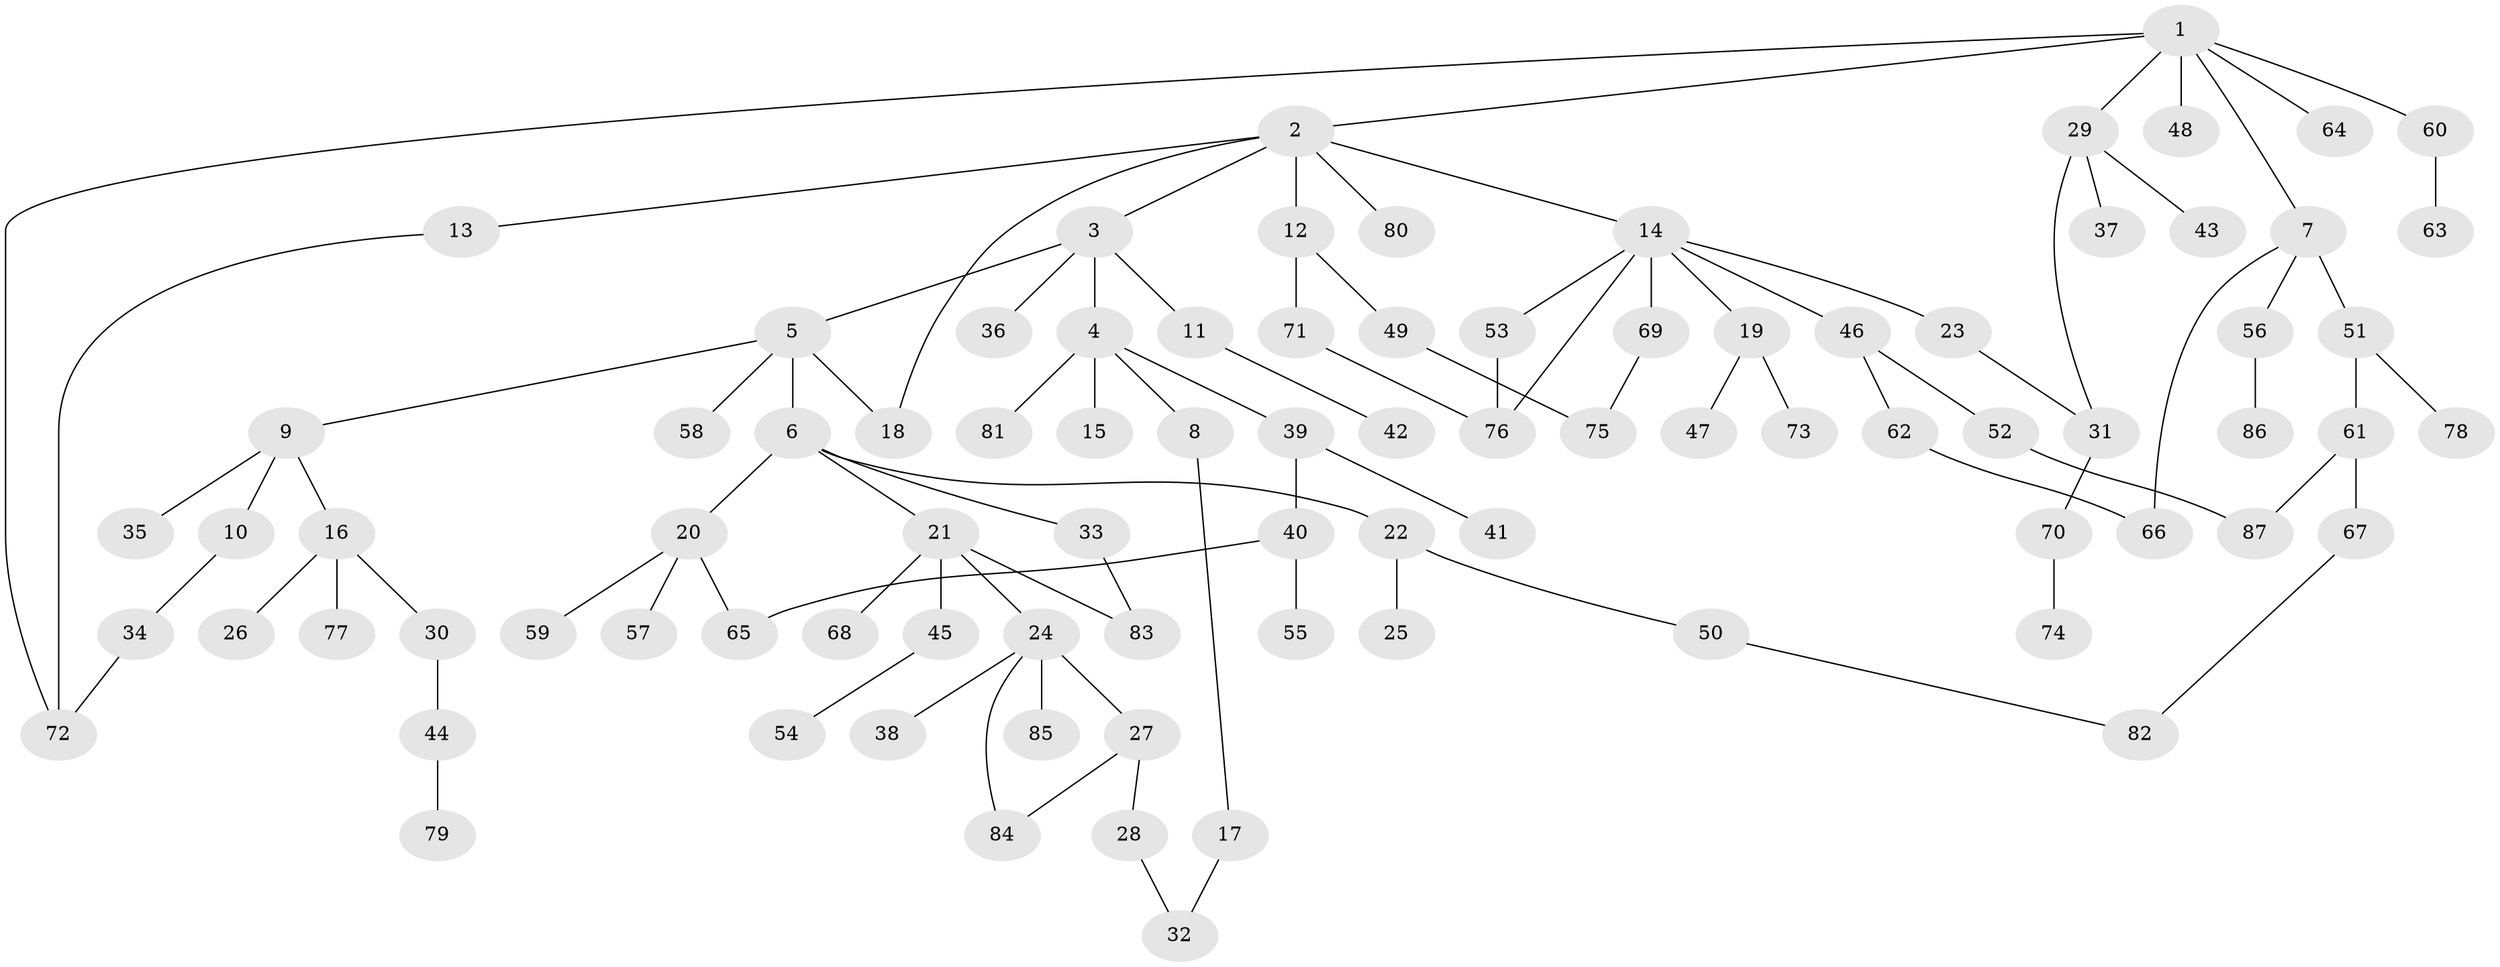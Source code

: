 // Generated by graph-tools (version 1.1) at 2025/00/03/09/25 03:00:57]
// undirected, 87 vertices, 100 edges
graph export_dot {
graph [start="1"]
  node [color=gray90,style=filled];
  1;
  2;
  3;
  4;
  5;
  6;
  7;
  8;
  9;
  10;
  11;
  12;
  13;
  14;
  15;
  16;
  17;
  18;
  19;
  20;
  21;
  22;
  23;
  24;
  25;
  26;
  27;
  28;
  29;
  30;
  31;
  32;
  33;
  34;
  35;
  36;
  37;
  38;
  39;
  40;
  41;
  42;
  43;
  44;
  45;
  46;
  47;
  48;
  49;
  50;
  51;
  52;
  53;
  54;
  55;
  56;
  57;
  58;
  59;
  60;
  61;
  62;
  63;
  64;
  65;
  66;
  67;
  68;
  69;
  70;
  71;
  72;
  73;
  74;
  75;
  76;
  77;
  78;
  79;
  80;
  81;
  82;
  83;
  84;
  85;
  86;
  87;
  1 -- 2;
  1 -- 7;
  1 -- 29;
  1 -- 48;
  1 -- 60;
  1 -- 64;
  1 -- 72;
  2 -- 3;
  2 -- 12;
  2 -- 13;
  2 -- 14;
  2 -- 80;
  2 -- 18;
  3 -- 4;
  3 -- 5;
  3 -- 11;
  3 -- 36;
  4 -- 8;
  4 -- 15;
  4 -- 39;
  4 -- 81;
  5 -- 6;
  5 -- 9;
  5 -- 18;
  5 -- 58;
  6 -- 20;
  6 -- 21;
  6 -- 22;
  6 -- 33;
  7 -- 51;
  7 -- 56;
  7 -- 66;
  8 -- 17;
  9 -- 10;
  9 -- 16;
  9 -- 35;
  10 -- 34;
  11 -- 42;
  12 -- 49;
  12 -- 71;
  13 -- 72;
  14 -- 19;
  14 -- 23;
  14 -- 46;
  14 -- 53;
  14 -- 69;
  14 -- 76;
  16 -- 26;
  16 -- 30;
  16 -- 77;
  17 -- 32;
  19 -- 47;
  19 -- 73;
  20 -- 57;
  20 -- 59;
  20 -- 65;
  21 -- 24;
  21 -- 45;
  21 -- 68;
  21 -- 83;
  22 -- 25;
  22 -- 50;
  23 -- 31;
  24 -- 27;
  24 -- 38;
  24 -- 84;
  24 -- 85;
  27 -- 28;
  27 -- 84;
  28 -- 32;
  29 -- 37;
  29 -- 43;
  29 -- 31;
  30 -- 44;
  31 -- 70;
  33 -- 83;
  34 -- 72;
  39 -- 40;
  39 -- 41;
  40 -- 55;
  40 -- 65;
  44 -- 79;
  45 -- 54;
  46 -- 52;
  46 -- 62;
  49 -- 75;
  50 -- 82;
  51 -- 61;
  51 -- 78;
  52 -- 87;
  53 -- 76;
  56 -- 86;
  60 -- 63;
  61 -- 67;
  61 -- 87;
  62 -- 66;
  67 -- 82;
  69 -- 75;
  70 -- 74;
  71 -- 76;
}
